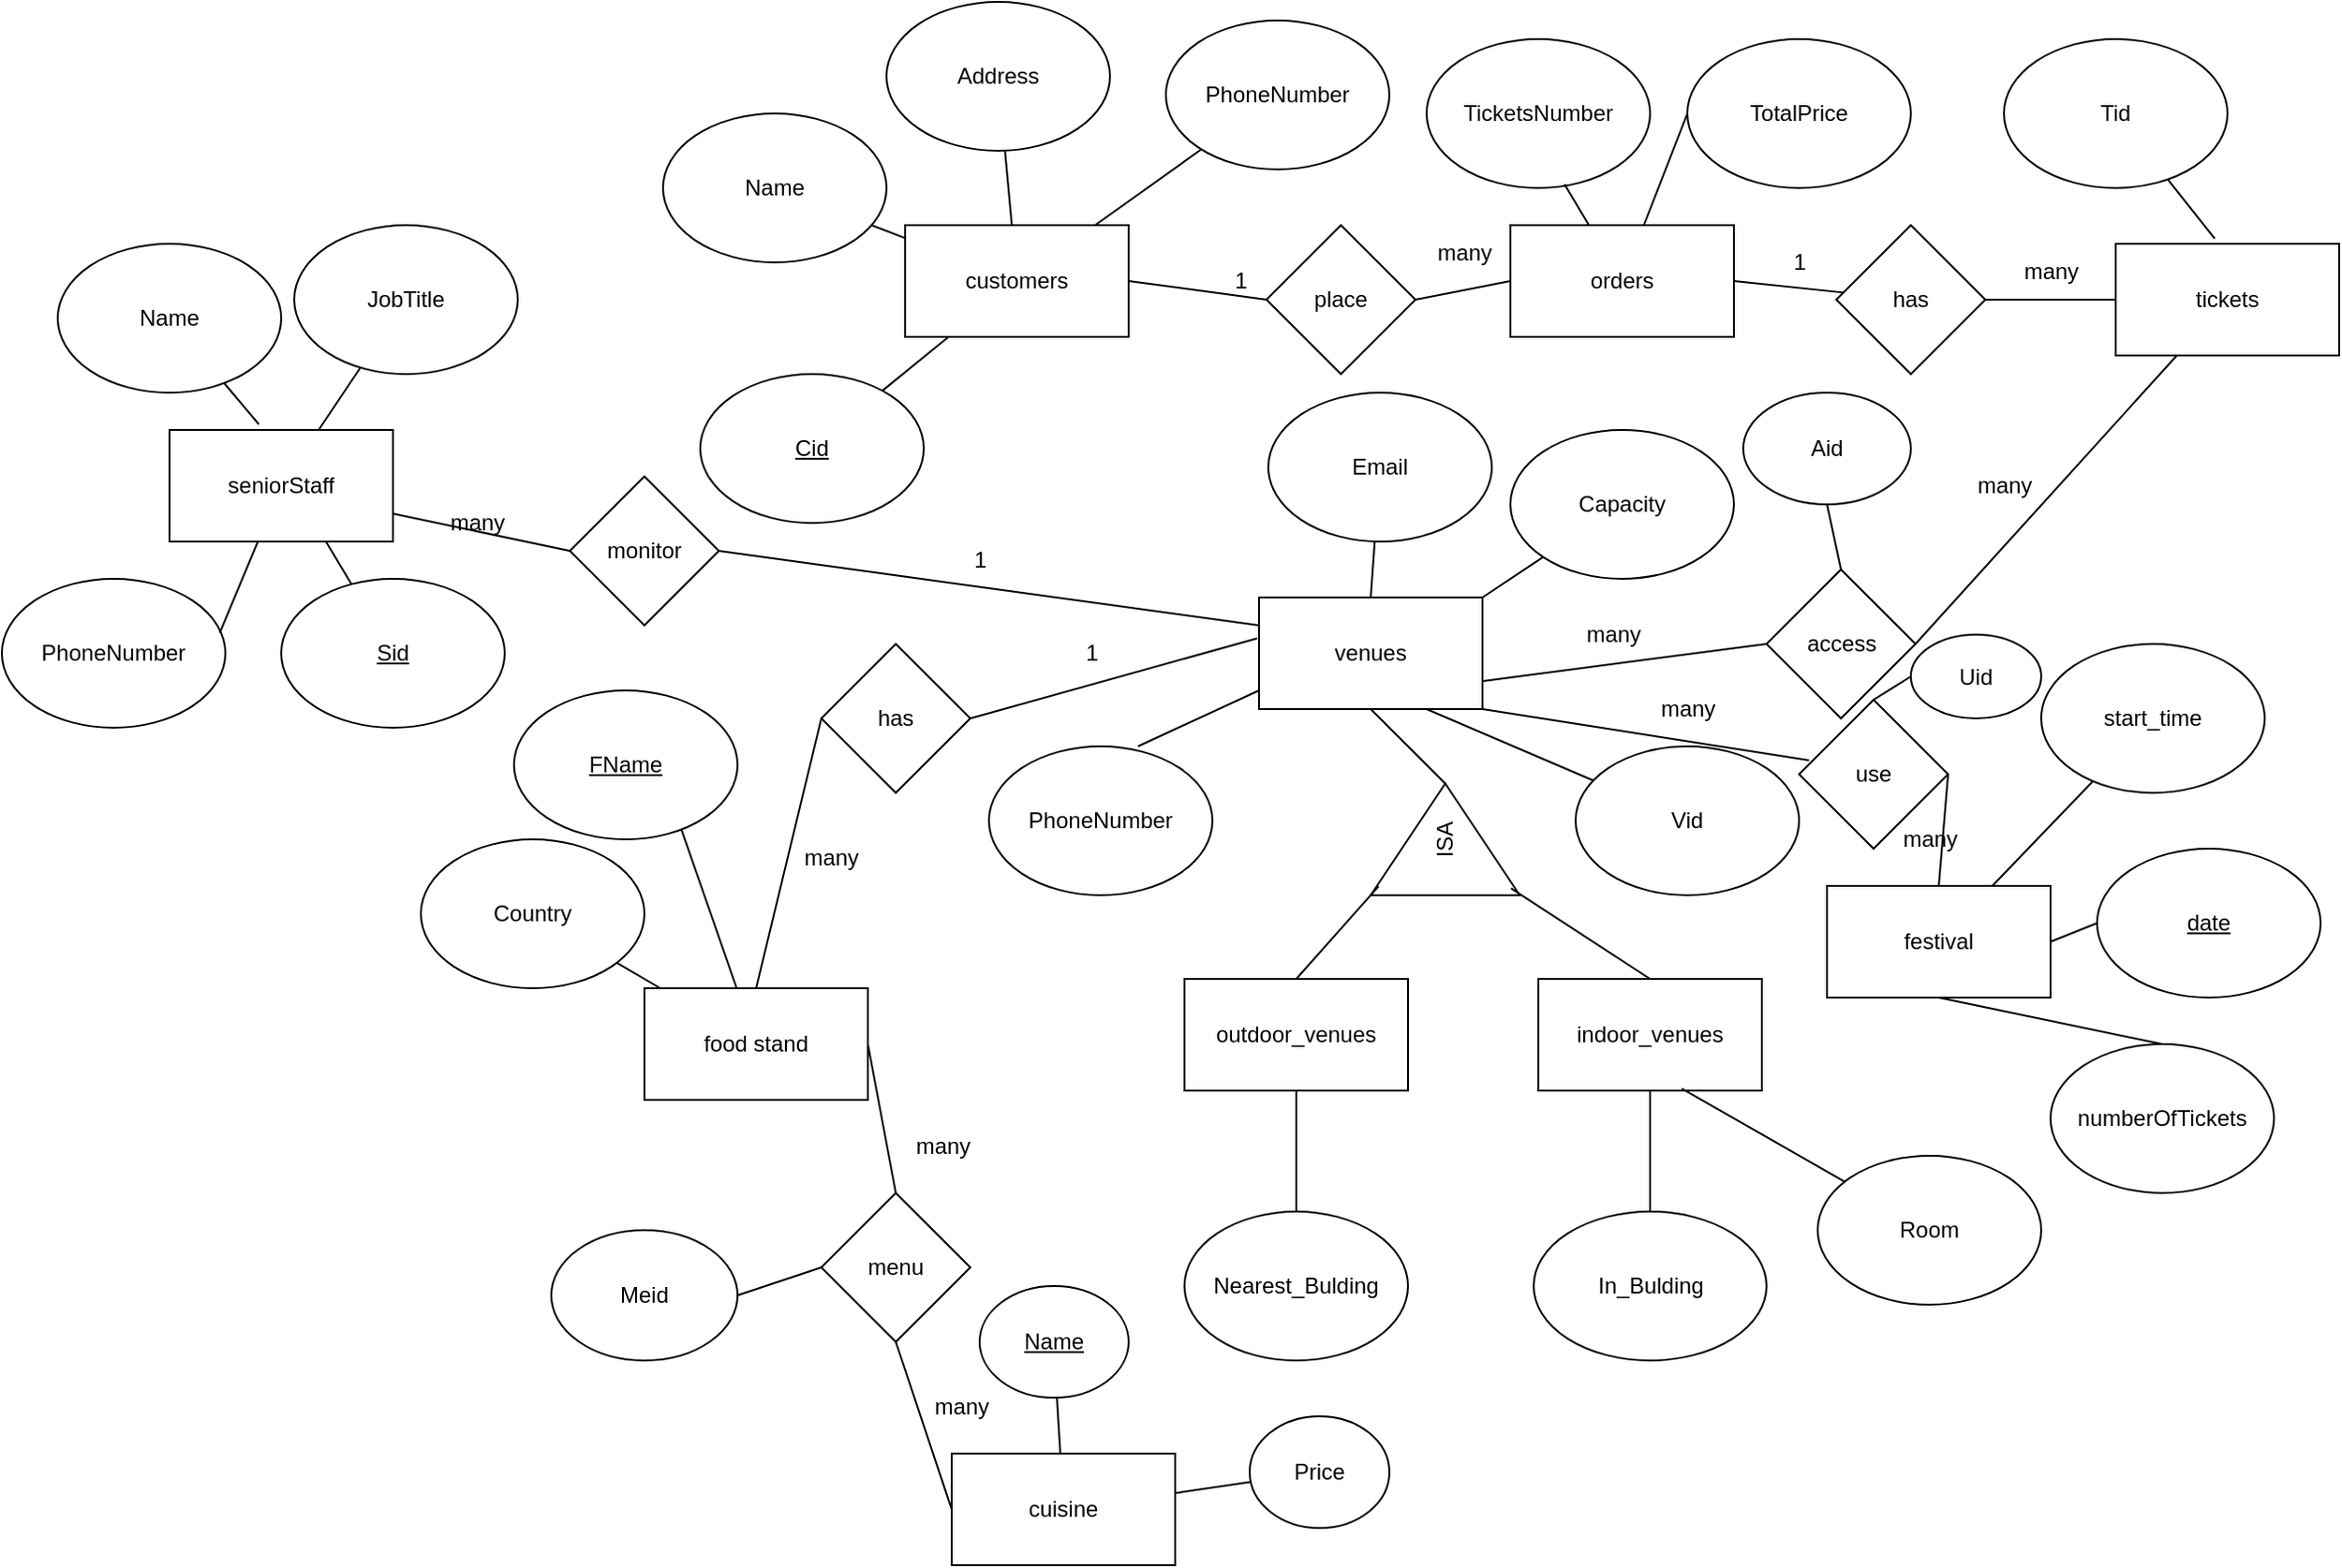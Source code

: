 <mxfile version="20.3.7" type="github">
  <diagram id="It3pFSVzpkFwf03Y-XyK" name="第 1 页">
    <mxGraphModel dx="1878" dy="717" grid="1" gridSize="10" guides="1" tooltips="1" connect="1" arrows="1" fold="1" page="1" pageScale="1" pageWidth="827" pageHeight="1169" math="0" shadow="0">
      <root>
        <mxCell id="0" />
        <mxCell id="1" parent="0" />
        <mxCell id="ZQI_CC8MGJomAyqvhzs2-1" value="customers" style="rounded=0;whiteSpace=wrap;html=1;" parent="1" vertex="1">
          <mxGeometry x="140" y="180" width="120" height="60" as="geometry" />
        </mxCell>
        <mxCell id="ZQI_CC8MGJomAyqvhzs2-2" value="orders" style="rounded=0;whiteSpace=wrap;html=1;" parent="1" vertex="1">
          <mxGeometry x="465" y="180" width="120" height="60" as="geometry" />
        </mxCell>
        <mxCell id="ZQI_CC8MGJomAyqvhzs2-3" value="food stand" style="rounded=0;whiteSpace=wrap;html=1;" parent="1" vertex="1">
          <mxGeometry y="590" width="120" height="60" as="geometry" />
        </mxCell>
        <mxCell id="ZQI_CC8MGJomAyqvhzs2-4" value="venues" style="rounded=0;whiteSpace=wrap;html=1;" parent="1" vertex="1">
          <mxGeometry x="330" y="380" width="120" height="60" as="geometry" />
        </mxCell>
        <mxCell id="ZQI_CC8MGJomAyqvhzs2-5" value="Name" style="ellipse;whiteSpace=wrap;html=1;" parent="1" vertex="1">
          <mxGeometry x="10" y="120" width="120" height="80" as="geometry" />
        </mxCell>
        <mxCell id="ZQI_CC8MGJomAyqvhzs2-7" value="Address" style="ellipse;whiteSpace=wrap;html=1;" parent="1" vertex="1">
          <mxGeometry x="130" y="60" width="120" height="80" as="geometry" />
        </mxCell>
        <mxCell id="ZQI_CC8MGJomAyqvhzs2-9" value="PhoneNumber" style="ellipse;whiteSpace=wrap;html=1;" parent="1" vertex="1">
          <mxGeometry x="280" y="70" width="120" height="80" as="geometry" />
        </mxCell>
        <mxCell id="ZQI_CC8MGJomAyqvhzs2-11" value="cuisine" style="rounded=0;whiteSpace=wrap;html=1;" parent="1" vertex="1">
          <mxGeometry x="165" y="840" width="120" height="60" as="geometry" />
        </mxCell>
        <mxCell id="ZQI_CC8MGJomAyqvhzs2-16" value="Price" style="ellipse;whiteSpace=wrap;html=1;" parent="1" vertex="1">
          <mxGeometry x="325" y="820" width="75" height="60" as="geometry" />
        </mxCell>
        <mxCell id="ZQI_CC8MGJomAyqvhzs2-19" value="&lt;u&gt;Cid&lt;/u&gt;" style="ellipse;whiteSpace=wrap;html=1;" parent="1" vertex="1">
          <mxGeometry x="30" y="260" width="120" height="80" as="geometry" />
        </mxCell>
        <mxCell id="tFtppjlgr-XyN6fy7QQ8-3" value="TicketsNumber" style="ellipse;whiteSpace=wrap;html=1;" parent="1" vertex="1">
          <mxGeometry x="420" y="80" width="120" height="80" as="geometry" />
        </mxCell>
        <mxCell id="tFtppjlgr-XyN6fy7QQ8-6" value="" style="endArrow=none;html=1;rounded=0;entryX=0.617;entryY=0.975;entryDx=0;entryDy=0;entryPerimeter=0;" parent="1" source="ZQI_CC8MGJomAyqvhzs2-2" target="tFtppjlgr-XyN6fy7QQ8-3" edge="1">
          <mxGeometry width="50" height="50" relative="1" as="geometry">
            <mxPoint x="550" y="200" as="sourcePoint" />
            <mxPoint x="600" y="150" as="targetPoint" />
          </mxGeometry>
        </mxCell>
        <mxCell id="tFtppjlgr-XyN6fy7QQ8-7" value="" style="endArrow=none;html=1;rounded=0;" parent="1" source="ZQI_CC8MGJomAyqvhzs2-1" target="ZQI_CC8MGJomAyqvhzs2-7" edge="1">
          <mxGeometry width="50" height="50" relative="1" as="geometry">
            <mxPoint x="170" y="180" as="sourcePoint" />
            <mxPoint x="220" y="130" as="targetPoint" />
          </mxGeometry>
        </mxCell>
        <mxCell id="tFtppjlgr-XyN6fy7QQ8-8" value="" style="endArrow=none;html=1;rounded=0;" parent="1" source="ZQI_CC8MGJomAyqvhzs2-1" target="ZQI_CC8MGJomAyqvhzs2-5" edge="1">
          <mxGeometry width="50" height="50" relative="1" as="geometry">
            <mxPoint x="60" y="190" as="sourcePoint" />
            <mxPoint x="110" y="140" as="targetPoint" />
          </mxGeometry>
        </mxCell>
        <mxCell id="tFtppjlgr-XyN6fy7QQ8-9" value="" style="endArrow=none;html=1;rounded=0;" parent="1" source="ZQI_CC8MGJomAyqvhzs2-1" target="ZQI_CC8MGJomAyqvhzs2-9" edge="1">
          <mxGeometry width="50" height="50" relative="1" as="geometry">
            <mxPoint x="300" y="220" as="sourcePoint" />
            <mxPoint x="350" y="170" as="targetPoint" />
          </mxGeometry>
        </mxCell>
        <mxCell id="tFtppjlgr-XyN6fy7QQ8-10" value="" style="endArrow=none;html=1;rounded=0;" parent="1" source="ZQI_CC8MGJomAyqvhzs2-19" target="ZQI_CC8MGJomAyqvhzs2-1" edge="1">
          <mxGeometry width="50" height="50" relative="1" as="geometry">
            <mxPoint x="180" y="310" as="sourcePoint" />
            <mxPoint x="230" y="260" as="targetPoint" />
          </mxGeometry>
        </mxCell>
        <mxCell id="tFtppjlgr-XyN6fy7QQ8-12" value="" style="endArrow=none;html=1;rounded=0;" parent="1" source="ZQI_CC8MGJomAyqvhzs2-16" target="ZQI_CC8MGJomAyqvhzs2-11" edge="1">
          <mxGeometry width="50" height="50" relative="1" as="geometry">
            <mxPoint x="550" y="600" as="sourcePoint" />
            <mxPoint x="600" y="550" as="targetPoint" />
          </mxGeometry>
        </mxCell>
        <mxCell id="tFtppjlgr-XyN6fy7QQ8-13" value="place" style="rhombus;whiteSpace=wrap;html=1;" parent="1" vertex="1">
          <mxGeometry x="334" y="180" width="80" height="80" as="geometry" />
        </mxCell>
        <mxCell id="tFtppjlgr-XyN6fy7QQ8-14" value="" style="endArrow=none;html=1;rounded=0;entryX=0;entryY=0.5;entryDx=0;entryDy=0;exitX=1;exitY=0.5;exitDx=0;exitDy=0;" parent="1" source="ZQI_CC8MGJomAyqvhzs2-1" target="tFtppjlgr-XyN6fy7QQ8-13" edge="1">
          <mxGeometry width="50" height="50" relative="1" as="geometry">
            <mxPoint x="290" y="250" as="sourcePoint" />
            <mxPoint x="340" y="200" as="targetPoint" />
          </mxGeometry>
        </mxCell>
        <mxCell id="tFtppjlgr-XyN6fy7QQ8-15" value="" style="endArrow=none;html=1;rounded=0;entryX=0;entryY=0.5;entryDx=0;entryDy=0;exitX=1;exitY=0.5;exitDx=0;exitDy=0;" parent="1" source="tFtppjlgr-XyN6fy7QQ8-13" target="ZQI_CC8MGJomAyqvhzs2-2" edge="1">
          <mxGeometry width="50" height="50" relative="1" as="geometry">
            <mxPoint x="500" y="270" as="sourcePoint" />
            <mxPoint x="550" y="220" as="targetPoint" />
          </mxGeometry>
        </mxCell>
        <mxCell id="tFtppjlgr-XyN6fy7QQ8-16" value="1" style="text;html=1;align=center;verticalAlign=middle;resizable=0;points=[];autosize=1;strokeColor=none;fillColor=none;" parent="1" vertex="1">
          <mxGeometry x="305" y="195" width="30" height="30" as="geometry" />
        </mxCell>
        <mxCell id="tFtppjlgr-XyN6fy7QQ8-17" value="many" style="text;html=1;align=center;verticalAlign=middle;resizable=0;points=[];autosize=1;strokeColor=none;fillColor=none;" parent="1" vertex="1">
          <mxGeometry x="415" y="180" width="50" height="30" as="geometry" />
        </mxCell>
        <mxCell id="tFtppjlgr-XyN6fy7QQ8-18" value="&lt;u&gt;FName&lt;/u&gt;" style="ellipse;whiteSpace=wrap;html=1;" parent="1" vertex="1">
          <mxGeometry x="-70" y="430" width="120" height="80" as="geometry" />
        </mxCell>
        <mxCell id="tFtppjlgr-XyN6fy7QQ8-19" value="" style="endArrow=none;html=1;rounded=0;exitX=0.75;exitY=0.938;exitDx=0;exitDy=0;exitPerimeter=0;" parent="1" source="tFtppjlgr-XyN6fy7QQ8-18" target="ZQI_CC8MGJomAyqvhzs2-3" edge="1">
          <mxGeometry width="50" height="50" relative="1" as="geometry">
            <mxPoint x="90" y="640" as="sourcePoint" />
            <mxPoint x="140" y="590" as="targetPoint" />
          </mxGeometry>
        </mxCell>
        <mxCell id="tFtppjlgr-XyN6fy7QQ8-20" value="Country" style="ellipse;whiteSpace=wrap;html=1;" parent="1" vertex="1">
          <mxGeometry x="-120" y="510" width="120" height="80" as="geometry" />
        </mxCell>
        <mxCell id="tFtppjlgr-XyN6fy7QQ8-21" value="" style="endArrow=none;html=1;rounded=0;" parent="1" source="tFtppjlgr-XyN6fy7QQ8-20" target="ZQI_CC8MGJomAyqvhzs2-3" edge="1">
          <mxGeometry width="50" height="50" relative="1" as="geometry">
            <mxPoint x="210" y="620" as="sourcePoint" />
            <mxPoint x="260" y="570" as="targetPoint" />
          </mxGeometry>
        </mxCell>
        <mxCell id="tFtppjlgr-XyN6fy7QQ8-22" value="menu" style="rhombus;whiteSpace=wrap;html=1;" parent="1" vertex="1">
          <mxGeometry x="95" y="700" width="80" height="80" as="geometry" />
        </mxCell>
        <mxCell id="tFtppjlgr-XyN6fy7QQ8-23" value="" style="endArrow=none;html=1;rounded=0;exitX=1;exitY=0.5;exitDx=0;exitDy=0;entryX=0.5;entryY=0;entryDx=0;entryDy=0;" parent="1" source="ZQI_CC8MGJomAyqvhzs2-3" target="tFtppjlgr-XyN6fy7QQ8-22" edge="1">
          <mxGeometry width="50" height="50" relative="1" as="geometry">
            <mxPoint x="290" y="580" as="sourcePoint" />
            <mxPoint x="340" y="530" as="targetPoint" />
          </mxGeometry>
        </mxCell>
        <mxCell id="tFtppjlgr-XyN6fy7QQ8-24" value="" style="endArrow=none;html=1;rounded=0;entryX=0;entryY=0.5;entryDx=0;entryDy=0;exitX=0.5;exitY=1;exitDx=0;exitDy=0;" parent="1" source="tFtppjlgr-XyN6fy7QQ8-22" target="ZQI_CC8MGJomAyqvhzs2-11" edge="1">
          <mxGeometry width="50" height="50" relative="1" as="geometry">
            <mxPoint x="490" y="590" as="sourcePoint" />
            <mxPoint x="540" y="540" as="targetPoint" />
          </mxGeometry>
        </mxCell>
        <mxCell id="tFtppjlgr-XyN6fy7QQ8-30" value="has" style="rhombus;whiteSpace=wrap;html=1;" parent="1" vertex="1">
          <mxGeometry x="95" y="405" width="80" height="80" as="geometry" />
        </mxCell>
        <mxCell id="tFtppjlgr-XyN6fy7QQ8-31" value="" style="endArrow=none;html=1;rounded=0;entryX=-0.008;entryY=0.367;entryDx=0;entryDy=0;entryPerimeter=0;exitX=1;exitY=0.5;exitDx=0;exitDy=0;" parent="1" source="tFtppjlgr-XyN6fy7QQ8-30" target="ZQI_CC8MGJomAyqvhzs2-4" edge="1">
          <mxGeometry width="50" height="50" relative="1" as="geometry">
            <mxPoint x="260" y="410" as="sourcePoint" />
            <mxPoint x="310" y="360" as="targetPoint" />
          </mxGeometry>
        </mxCell>
        <mxCell id="tFtppjlgr-XyN6fy7QQ8-32" value="" style="endArrow=none;html=1;rounded=0;entryX=0;entryY=0.5;entryDx=0;entryDy=0;exitX=0.5;exitY=0;exitDx=0;exitDy=0;" parent="1" source="ZQI_CC8MGJomAyqvhzs2-3" target="tFtppjlgr-XyN6fy7QQ8-30" edge="1">
          <mxGeometry width="50" height="50" relative="1" as="geometry">
            <mxPoint x="110" y="490" as="sourcePoint" />
            <mxPoint x="160" y="440" as="targetPoint" />
          </mxGeometry>
        </mxCell>
        <mxCell id="tFtppjlgr-XyN6fy7QQ8-33" value="many" style="text;html=1;align=center;verticalAlign=middle;resizable=0;points=[];autosize=1;strokeColor=none;fillColor=none;" parent="1" vertex="1">
          <mxGeometry x="135" y="660" width="50" height="30" as="geometry" />
        </mxCell>
        <mxCell id="tFtppjlgr-XyN6fy7QQ8-34" value="many" style="text;html=1;align=center;verticalAlign=middle;resizable=0;points=[];autosize=1;strokeColor=none;fillColor=none;" parent="1" vertex="1">
          <mxGeometry x="145" y="800" width="50" height="30" as="geometry" />
        </mxCell>
        <mxCell id="tFtppjlgr-XyN6fy7QQ8-35" value="Capacity" style="ellipse;whiteSpace=wrap;html=1;" parent="1" vertex="1">
          <mxGeometry x="465" y="290" width="120" height="80" as="geometry" />
        </mxCell>
        <mxCell id="tFtppjlgr-XyN6fy7QQ8-36" value="" style="endArrow=none;html=1;rounded=0;entryX=1;entryY=0;entryDx=0;entryDy=0;" parent="1" source="tFtppjlgr-XyN6fy7QQ8-35" target="ZQI_CC8MGJomAyqvhzs2-4" edge="1">
          <mxGeometry width="50" height="50" relative="1" as="geometry">
            <mxPoint x="360" y="490" as="sourcePoint" />
            <mxPoint x="410" y="430" as="targetPoint" />
          </mxGeometry>
        </mxCell>
        <mxCell id="tFtppjlgr-XyN6fy7QQ8-37" value="PhoneNumber" style="ellipse;whiteSpace=wrap;html=1;" parent="1" vertex="1">
          <mxGeometry x="185" y="460" width="120" height="80" as="geometry" />
        </mxCell>
        <mxCell id="tFtppjlgr-XyN6fy7QQ8-38" value="" style="endArrow=none;html=1;rounded=0;exitX=0.667;exitY=0;exitDx=0;exitDy=0;exitPerimeter=0;" parent="1" source="tFtppjlgr-XyN6fy7QQ8-37" edge="1">
          <mxGeometry width="50" height="50" relative="1" as="geometry">
            <mxPoint x="280" y="470" as="sourcePoint" />
            <mxPoint x="330" y="430" as="targetPoint" />
          </mxGeometry>
        </mxCell>
        <mxCell id="tFtppjlgr-XyN6fy7QQ8-39" value="Email" style="ellipse;whiteSpace=wrap;html=1;" parent="1" vertex="1">
          <mxGeometry x="335" y="270" width="120" height="80" as="geometry" />
        </mxCell>
        <mxCell id="tFtppjlgr-XyN6fy7QQ8-40" value="" style="endArrow=none;html=1;rounded=0;exitX=0.5;exitY=0;exitDx=0;exitDy=0;" parent="1" source="ZQI_CC8MGJomAyqvhzs2-4" target="tFtppjlgr-XyN6fy7QQ8-39" edge="1">
          <mxGeometry width="50" height="50" relative="1" as="geometry">
            <mxPoint x="370" y="430" as="sourcePoint" />
            <mxPoint x="420" y="380" as="targetPoint" />
          </mxGeometry>
        </mxCell>
        <mxCell id="tFtppjlgr-XyN6fy7QQ8-43" value="ISA" style="triangle;whiteSpace=wrap;html=1;rotation=-90;" parent="1" vertex="1">
          <mxGeometry x="400" y="470" width="60" height="80" as="geometry" />
        </mxCell>
        <mxCell id="tFtppjlgr-XyN6fy7QQ8-44" value="" style="endArrow=none;html=1;rounded=0;exitX=0.5;exitY=1;exitDx=0;exitDy=0;entryX=1;entryY=0.5;entryDx=0;entryDy=0;" parent="1" source="ZQI_CC8MGJomAyqvhzs2-4" target="tFtppjlgr-XyN6fy7QQ8-43" edge="1">
          <mxGeometry width="50" height="50" relative="1" as="geometry">
            <mxPoint x="390" y="440" as="sourcePoint" />
            <mxPoint x="390" y="490" as="targetPoint" />
          </mxGeometry>
        </mxCell>
        <mxCell id="tFtppjlgr-XyN6fy7QQ8-45" value="outdoor_venues" style="rounded=0;whiteSpace=wrap;html=1;" parent="1" vertex="1">
          <mxGeometry x="290" y="585" width="120" height="60" as="geometry" />
        </mxCell>
        <mxCell id="tFtppjlgr-XyN6fy7QQ8-46" value="indoor_venues" style="rounded=0;whiteSpace=wrap;html=1;" parent="1" vertex="1">
          <mxGeometry x="480" y="585" width="120" height="60" as="geometry" />
        </mxCell>
        <mxCell id="tFtppjlgr-XyN6fy7QQ8-47" value="" style="endArrow=none;html=1;rounded=0;entryX=0.08;entryY=0.053;entryDx=0;entryDy=0;entryPerimeter=0;exitX=0.5;exitY=0;exitDx=0;exitDy=0;" parent="1" source="tFtppjlgr-XyN6fy7QQ8-45" target="tFtppjlgr-XyN6fy7QQ8-43" edge="1">
          <mxGeometry width="50" height="50" relative="1" as="geometry">
            <mxPoint x="310" y="600" as="sourcePoint" />
            <mxPoint x="360" y="550" as="targetPoint" />
          </mxGeometry>
        </mxCell>
        <mxCell id="tFtppjlgr-XyN6fy7QQ8-48" value="" style="endArrow=none;html=1;rounded=0;exitX=0.5;exitY=0;exitDx=0;exitDy=0;entryX=0.061;entryY=0.942;entryDx=0;entryDy=0;entryPerimeter=0;" parent="1" source="tFtppjlgr-XyN6fy7QQ8-46" target="tFtppjlgr-XyN6fy7QQ8-43" edge="1">
          <mxGeometry width="50" height="50" relative="1" as="geometry">
            <mxPoint x="520" y="600" as="sourcePoint" />
            <mxPoint x="570" y="550" as="targetPoint" />
          </mxGeometry>
        </mxCell>
        <mxCell id="tFtppjlgr-XyN6fy7QQ8-49" value="In_Bulding" style="ellipse;whiteSpace=wrap;html=1;rounded=0;" parent="1" vertex="1">
          <mxGeometry x="477.5" y="710" width="125" height="80" as="geometry" />
        </mxCell>
        <mxCell id="tFtppjlgr-XyN6fy7QQ8-52" value="Room" style="ellipse;whiteSpace=wrap;html=1;" parent="1" vertex="1">
          <mxGeometry x="630" y="680" width="120" height="80" as="geometry" />
        </mxCell>
        <mxCell id="tFtppjlgr-XyN6fy7QQ8-53" value="" style="endArrow=none;html=1;rounded=0;entryX=0.642;entryY=0.983;entryDx=0;entryDy=0;entryPerimeter=0;" parent="1" source="tFtppjlgr-XyN6fy7QQ8-52" target="tFtppjlgr-XyN6fy7QQ8-46" edge="1">
          <mxGeometry width="50" height="50" relative="1" as="geometry">
            <mxPoint x="560" y="700" as="sourcePoint" />
            <mxPoint x="610" y="650" as="targetPoint" />
          </mxGeometry>
        </mxCell>
        <mxCell id="tFtppjlgr-XyN6fy7QQ8-54" value="" style="endArrow=none;html=1;rounded=0;exitX=0.5;exitY=0;exitDx=0;exitDy=0;" parent="1" source="tFtppjlgr-XyN6fy7QQ8-49" target="tFtppjlgr-XyN6fy7QQ8-46" edge="1">
          <mxGeometry width="50" height="50" relative="1" as="geometry">
            <mxPoint x="470" y="710" as="sourcePoint" />
            <mxPoint x="520" y="660" as="targetPoint" />
          </mxGeometry>
        </mxCell>
        <mxCell id="tFtppjlgr-XyN6fy7QQ8-55" value="Nearest_Bulding" style="ellipse;whiteSpace=wrap;html=1;" parent="1" vertex="1">
          <mxGeometry x="290" y="710" width="120" height="80" as="geometry" />
        </mxCell>
        <mxCell id="tFtppjlgr-XyN6fy7QQ8-56" value="" style="endArrow=none;html=1;rounded=0;entryX=0.5;entryY=1;entryDx=0;entryDy=0;exitX=0.5;exitY=0;exitDx=0;exitDy=0;" parent="1" source="tFtppjlgr-XyN6fy7QQ8-55" target="tFtppjlgr-XyN6fy7QQ8-45" edge="1">
          <mxGeometry width="50" height="50" relative="1" as="geometry">
            <mxPoint x="330" y="700" as="sourcePoint" />
            <mxPoint x="380" y="650" as="targetPoint" />
          </mxGeometry>
        </mxCell>
        <mxCell id="tFtppjlgr-XyN6fy7QQ8-58" value="seniorStaff" style="rounded=0;whiteSpace=wrap;html=1;" parent="1" vertex="1">
          <mxGeometry x="-255" y="290" width="120" height="60" as="geometry" />
        </mxCell>
        <mxCell id="tFtppjlgr-XyN6fy7QQ8-59" value="PhoneNumber" style="ellipse;whiteSpace=wrap;html=1;" parent="1" vertex="1">
          <mxGeometry x="-345" y="370" width="120" height="80" as="geometry" />
        </mxCell>
        <mxCell id="tFtppjlgr-XyN6fy7QQ8-60" value="&lt;u&gt;Sid&lt;/u&gt;" style="ellipse;whiteSpace=wrap;html=1;" parent="1" vertex="1">
          <mxGeometry x="-195" y="370" width="120" height="80" as="geometry" />
        </mxCell>
        <mxCell id="tFtppjlgr-XyN6fy7QQ8-61" value="Name" style="ellipse;whiteSpace=wrap;html=1;" parent="1" vertex="1">
          <mxGeometry x="-315" y="190" width="120" height="80" as="geometry" />
        </mxCell>
        <mxCell id="tFtppjlgr-XyN6fy7QQ8-62" value="monitor" style="rhombus;whiteSpace=wrap;html=1;" parent="1" vertex="1">
          <mxGeometry x="-40" y="315" width="80" height="80" as="geometry" />
        </mxCell>
        <mxCell id="tFtppjlgr-XyN6fy7QQ8-68" value="" style="endArrow=none;html=1;rounded=0;entryX=0.7;entryY=1;entryDx=0;entryDy=0;entryPerimeter=0;" parent="1" source="tFtppjlgr-XyN6fy7QQ8-60" target="tFtppjlgr-XyN6fy7QQ8-58" edge="1">
          <mxGeometry width="50" height="50" relative="1" as="geometry">
            <mxPoint x="-205" y="400" as="sourcePoint" />
            <mxPoint x="-155" y="350" as="targetPoint" />
          </mxGeometry>
        </mxCell>
        <mxCell id="tFtppjlgr-XyN6fy7QQ8-69" value="" style="endArrow=none;html=1;rounded=0;exitX=0.975;exitY=0.363;exitDx=0;exitDy=0;exitPerimeter=0;" parent="1" source="tFtppjlgr-XyN6fy7QQ8-59" target="tFtppjlgr-XyN6fy7QQ8-58" edge="1">
          <mxGeometry width="50" height="50" relative="1" as="geometry">
            <mxPoint x="-245" y="410" as="sourcePoint" />
            <mxPoint x="-195" y="360" as="targetPoint" />
          </mxGeometry>
        </mxCell>
        <mxCell id="tFtppjlgr-XyN6fy7QQ8-70" value="" style="endArrow=none;html=1;rounded=0;exitX=0.4;exitY=-0.05;exitDx=0;exitDy=0;exitPerimeter=0;" parent="1" source="tFtppjlgr-XyN6fy7QQ8-58" target="tFtppjlgr-XyN6fy7QQ8-61" edge="1">
          <mxGeometry width="50" height="50" relative="1" as="geometry">
            <mxPoint x="-215" y="300" as="sourcePoint" />
            <mxPoint x="-165" y="250" as="targetPoint" />
          </mxGeometry>
        </mxCell>
        <mxCell id="tFtppjlgr-XyN6fy7QQ8-71" value="JobTitle" style="ellipse;whiteSpace=wrap;html=1;" parent="1" vertex="1">
          <mxGeometry x="-188" y="180" width="120" height="80" as="geometry" />
        </mxCell>
        <mxCell id="tFtppjlgr-XyN6fy7QQ8-72" value="" style="endArrow=none;html=1;rounded=0;" parent="1" source="tFtppjlgr-XyN6fy7QQ8-58" target="tFtppjlgr-XyN6fy7QQ8-71" edge="1">
          <mxGeometry width="50" height="50" relative="1" as="geometry">
            <mxPoint x="-115" y="340" as="sourcePoint" />
            <mxPoint x="-65" y="290" as="targetPoint" />
          </mxGeometry>
        </mxCell>
        <mxCell id="tFtppjlgr-XyN6fy7QQ8-73" value="&lt;u&gt;Name&lt;/u&gt;" style="ellipse;whiteSpace=wrap;html=1;" parent="1" vertex="1">
          <mxGeometry x="180" y="750" width="80" height="60" as="geometry" />
        </mxCell>
        <mxCell id="tFtppjlgr-XyN6fy7QQ8-74" value="" style="endArrow=none;html=1;rounded=0;" parent="1" source="tFtppjlgr-XyN6fy7QQ8-73" target="ZQI_CC8MGJomAyqvhzs2-11" edge="1">
          <mxGeometry width="50" height="50" relative="1" as="geometry">
            <mxPoint x="160" y="980" as="sourcePoint" />
            <mxPoint x="210" y="930" as="targetPoint" />
          </mxGeometry>
        </mxCell>
        <mxCell id="tFtppjlgr-XyN6fy7QQ8-75" value="festival" style="rounded=0;whiteSpace=wrap;html=1;" parent="1" vertex="1">
          <mxGeometry x="635" y="535" width="120" height="60" as="geometry" />
        </mxCell>
        <mxCell id="tFtppjlgr-XyN6fy7QQ8-76" value="&lt;u&gt;date&lt;/u&gt;" style="ellipse;whiteSpace=wrap;html=1;" parent="1" vertex="1">
          <mxGeometry x="780" y="515" width="120" height="80" as="geometry" />
        </mxCell>
        <mxCell id="tFtppjlgr-XyN6fy7QQ8-77" value="start_time" style="ellipse;whiteSpace=wrap;html=1;" parent="1" vertex="1">
          <mxGeometry x="750" y="405" width="120" height="80" as="geometry" />
        </mxCell>
        <mxCell id="tFtppjlgr-XyN6fy7QQ8-78" value="" style="endArrow=none;html=1;rounded=0;entryX=0;entryY=0.5;entryDx=0;entryDy=0;exitX=1;exitY=0.5;exitDx=0;exitDy=0;" parent="1" source="tFtppjlgr-XyN6fy7QQ8-75" target="tFtppjlgr-XyN6fy7QQ8-76" edge="1">
          <mxGeometry width="50" height="50" relative="1" as="geometry">
            <mxPoint x="590" y="80" as="sourcePoint" />
            <mxPoint x="640" y="30" as="targetPoint" />
          </mxGeometry>
        </mxCell>
        <mxCell id="tFtppjlgr-XyN6fy7QQ8-79" value="" style="endArrow=none;html=1;rounded=0;" parent="1" source="tFtppjlgr-XyN6fy7QQ8-77" target="tFtppjlgr-XyN6fy7QQ8-75" edge="1">
          <mxGeometry width="50" height="50" relative="1" as="geometry">
            <mxPoint x="470" y="150" as="sourcePoint" />
            <mxPoint x="520" y="100" as="targetPoint" />
          </mxGeometry>
        </mxCell>
        <mxCell id="8h_6WQU0Ittt2dsqeyI5-1" value="1" style="text;html=1;align=center;verticalAlign=middle;resizable=0;points=[];autosize=1;strokeColor=none;fillColor=none;" parent="1" vertex="1">
          <mxGeometry x="225" y="395" width="30" height="30" as="geometry" />
        </mxCell>
        <mxCell id="8h_6WQU0Ittt2dsqeyI5-2" value="many" style="text;html=1;align=center;verticalAlign=middle;resizable=0;points=[];autosize=1;strokeColor=none;fillColor=none;" parent="1" vertex="1">
          <mxGeometry x="75" y="505" width="50" height="30" as="geometry" />
        </mxCell>
        <mxCell id="8h_6WQU0Ittt2dsqeyI5-3" value="TotalPrice" style="ellipse;whiteSpace=wrap;html=1;" parent="1" vertex="1">
          <mxGeometry x="560" y="80" width="120" height="80" as="geometry" />
        </mxCell>
        <mxCell id="8h_6WQU0Ittt2dsqeyI5-4" value="" style="endArrow=none;html=1;rounded=0;entryX=0;entryY=0.5;entryDx=0;entryDy=0;" parent="1" source="ZQI_CC8MGJomAyqvhzs2-2" target="8h_6WQU0Ittt2dsqeyI5-3" edge="1">
          <mxGeometry width="50" height="50" relative="1" as="geometry">
            <mxPoint x="570" y="230" as="sourcePoint" />
            <mxPoint x="620" y="180" as="targetPoint" />
          </mxGeometry>
        </mxCell>
        <mxCell id="8h_6WQU0Ittt2dsqeyI5-5" value="tickets" style="rounded=0;whiteSpace=wrap;html=1;" parent="1" vertex="1">
          <mxGeometry x="790" y="190" width="120" height="60" as="geometry" />
        </mxCell>
        <mxCell id="8h_6WQU0Ittt2dsqeyI5-6" value="has" style="rhombus;whiteSpace=wrap;html=1;" parent="1" vertex="1">
          <mxGeometry x="640" y="180" width="80" height="80" as="geometry" />
        </mxCell>
        <mxCell id="8h_6WQU0Ittt2dsqeyI5-7" value="" style="endArrow=none;html=1;rounded=0;exitX=1;exitY=0.5;exitDx=0;exitDy=0;" parent="1" source="ZQI_CC8MGJomAyqvhzs2-2" target="8h_6WQU0Ittt2dsqeyI5-6" edge="1">
          <mxGeometry width="50" height="50" relative="1" as="geometry">
            <mxPoint x="590" y="240" as="sourcePoint" />
            <mxPoint x="650" y="220" as="targetPoint" />
          </mxGeometry>
        </mxCell>
        <mxCell id="8h_6WQU0Ittt2dsqeyI5-8" value="" style="endArrow=none;html=1;rounded=0;entryX=0;entryY=0.5;entryDx=0;entryDy=0;exitX=1;exitY=0.5;exitDx=0;exitDy=0;" parent="1" source="8h_6WQU0Ittt2dsqeyI5-6" target="8h_6WQU0Ittt2dsqeyI5-5" edge="1">
          <mxGeometry width="50" height="50" relative="1" as="geometry">
            <mxPoint x="720" y="230" as="sourcePoint" />
            <mxPoint x="770" y="180" as="targetPoint" />
          </mxGeometry>
        </mxCell>
        <mxCell id="8h_6WQU0Ittt2dsqeyI5-9" value="Tid" style="ellipse;whiteSpace=wrap;html=1;" parent="1" vertex="1">
          <mxGeometry x="730" y="80" width="120" height="80" as="geometry" />
        </mxCell>
        <mxCell id="8h_6WQU0Ittt2dsqeyI5-10" value="" style="endArrow=none;html=1;rounded=0;exitX=0.443;exitY=-0.046;exitDx=0;exitDy=0;exitPerimeter=0;" parent="1" source="8h_6WQU0Ittt2dsqeyI5-5" target="8h_6WQU0Ittt2dsqeyI5-9" edge="1">
          <mxGeometry width="50" height="50" relative="1" as="geometry">
            <mxPoint x="810" y="200" as="sourcePoint" />
            <mxPoint x="860" y="150" as="targetPoint" />
          </mxGeometry>
        </mxCell>
        <mxCell id="8h_6WQU0Ittt2dsqeyI5-11" value="access" style="rhombus;whiteSpace=wrap;html=1;" parent="1" vertex="1">
          <mxGeometry x="602.5" y="365" width="80" height="80" as="geometry" />
        </mxCell>
        <mxCell id="8h_6WQU0Ittt2dsqeyI5-12" value="" style="endArrow=none;html=1;rounded=0;entryX=1;entryY=0.5;entryDx=0;entryDy=0;exitX=0;exitY=0.25;exitDx=0;exitDy=0;" parent="1" source="ZQI_CC8MGJomAyqvhzs2-4" target="tFtppjlgr-XyN6fy7QQ8-62" edge="1">
          <mxGeometry width="50" height="50" relative="1" as="geometry">
            <mxPoint x="330" y="395" as="sourcePoint" />
            <mxPoint x="115" y="380" as="targetPoint" />
          </mxGeometry>
        </mxCell>
        <mxCell id="8h_6WQU0Ittt2dsqeyI5-13" value="" style="endArrow=none;html=1;rounded=0;entryX=1;entryY=0.75;entryDx=0;entryDy=0;exitX=0;exitY=0.5;exitDx=0;exitDy=0;" parent="1" source="tFtppjlgr-XyN6fy7QQ8-62" target="tFtppjlgr-XyN6fy7QQ8-58" edge="1">
          <mxGeometry width="50" height="50" relative="1" as="geometry">
            <mxPoint x="-40" y="355" as="sourcePoint" />
            <mxPoint x="-60" y="320" as="targetPoint" />
          </mxGeometry>
        </mxCell>
        <mxCell id="8h_6WQU0Ittt2dsqeyI5-14" value="" style="endArrow=none;html=1;rounded=0;exitX=1;exitY=0.75;exitDx=0;exitDy=0;entryX=0;entryY=0.5;entryDx=0;entryDy=0;" parent="1" source="ZQI_CC8MGJomAyqvhzs2-4" target="8h_6WQU0Ittt2dsqeyI5-11" edge="1">
          <mxGeometry width="50" height="50" relative="1" as="geometry">
            <mxPoint x="520" y="450" as="sourcePoint" />
            <mxPoint x="570" y="400" as="targetPoint" />
          </mxGeometry>
        </mxCell>
        <mxCell id="8h_6WQU0Ittt2dsqeyI5-15" value="" style="endArrow=none;html=1;rounded=0;exitX=1;exitY=0.5;exitDx=0;exitDy=0;" parent="1" source="8h_6WQU0Ittt2dsqeyI5-11" target="8h_6WQU0Ittt2dsqeyI5-5" edge="1">
          <mxGeometry width="50" height="50" relative="1" as="geometry">
            <mxPoint x="760" y="370" as="sourcePoint" />
            <mxPoint x="810" y="320" as="targetPoint" />
          </mxGeometry>
        </mxCell>
        <mxCell id="8h_6WQU0Ittt2dsqeyI5-16" value="Aid" style="ellipse;whiteSpace=wrap;html=1;" parent="1" vertex="1">
          <mxGeometry x="590" y="270" width="90" height="60" as="geometry" />
        </mxCell>
        <mxCell id="8h_6WQU0Ittt2dsqeyI5-17" value="1" style="text;html=1;align=center;verticalAlign=middle;resizable=0;points=[];autosize=1;strokeColor=none;fillColor=none;" parent="1" vertex="1">
          <mxGeometry x="605" y="185" width="30" height="30" as="geometry" />
        </mxCell>
        <mxCell id="8h_6WQU0Ittt2dsqeyI5-18" value="many" style="text;html=1;align=center;verticalAlign=middle;resizable=0;points=[];autosize=1;strokeColor=none;fillColor=none;" parent="1" vertex="1">
          <mxGeometry x="730" y="190" width="50" height="30" as="geometry" />
        </mxCell>
        <mxCell id="8h_6WQU0Ittt2dsqeyI5-19" value="" style="endArrow=none;html=1;rounded=0;exitX=0.5;exitY=0;exitDx=0;exitDy=0;entryX=0.5;entryY=1;entryDx=0;entryDy=0;" parent="1" source="8h_6WQU0Ittt2dsqeyI5-11" target="8h_6WQU0Ittt2dsqeyI5-16" edge="1">
          <mxGeometry width="50" height="50" relative="1" as="geometry">
            <mxPoint x="580" y="400" as="sourcePoint" />
            <mxPoint x="630" y="350" as="targetPoint" />
          </mxGeometry>
        </mxCell>
        <mxCell id="8h_6WQU0Ittt2dsqeyI5-20" value="many" style="text;html=1;align=center;verticalAlign=middle;resizable=0;points=[];autosize=1;strokeColor=none;fillColor=none;" parent="1" vertex="1">
          <mxGeometry x="705" y="305" width="50" height="30" as="geometry" />
        </mxCell>
        <mxCell id="8h_6WQU0Ittt2dsqeyI5-21" value="many" style="text;html=1;align=center;verticalAlign=middle;resizable=0;points=[];autosize=1;strokeColor=none;fillColor=none;" parent="1" vertex="1">
          <mxGeometry x="495" y="385" width="50" height="30" as="geometry" />
        </mxCell>
        <mxCell id="8h_6WQU0Ittt2dsqeyI5-22" value="1" style="text;html=1;align=center;verticalAlign=middle;resizable=0;points=[];autosize=1;strokeColor=none;fillColor=none;" parent="1" vertex="1">
          <mxGeometry x="165" y="345" width="30" height="30" as="geometry" />
        </mxCell>
        <mxCell id="8h_6WQU0Ittt2dsqeyI5-23" value="many" style="text;html=1;align=center;verticalAlign=middle;resizable=0;points=[];autosize=1;strokeColor=none;fillColor=none;" parent="1" vertex="1">
          <mxGeometry x="-115" y="325" width="50" height="30" as="geometry" />
        </mxCell>
        <mxCell id="8h_6WQU0Ittt2dsqeyI5-24" value="Vid" style="ellipse;whiteSpace=wrap;html=1;" parent="1" vertex="1">
          <mxGeometry x="500" y="460" width="120" height="80" as="geometry" />
        </mxCell>
        <mxCell id="8h_6WQU0Ittt2dsqeyI5-25" value="" style="endArrow=none;html=1;rounded=0;entryX=0.75;entryY=1;entryDx=0;entryDy=0;" parent="1" source="8h_6WQU0Ittt2dsqeyI5-24" target="ZQI_CC8MGJomAyqvhzs2-4" edge="1">
          <mxGeometry width="50" height="50" relative="1" as="geometry">
            <mxPoint x="440" y="500" as="sourcePoint" />
            <mxPoint x="490" y="450" as="targetPoint" />
          </mxGeometry>
        </mxCell>
        <mxCell id="Y4ZQ4bk7UmS6Iv6dvVYf-1" value="numberOfTickets" style="ellipse;whiteSpace=wrap;html=1;" vertex="1" parent="1">
          <mxGeometry x="755" y="620" width="120" height="80" as="geometry" />
        </mxCell>
        <mxCell id="Y4ZQ4bk7UmS6Iv6dvVYf-2" value="" style="endArrow=none;html=1;rounded=0;entryX=0.5;entryY=1;entryDx=0;entryDy=0;exitX=0.5;exitY=0;exitDx=0;exitDy=0;" edge="1" parent="1" source="Y4ZQ4bk7UmS6Iv6dvVYf-1" target="tFtppjlgr-XyN6fy7QQ8-75">
          <mxGeometry width="50" height="50" relative="1" as="geometry">
            <mxPoint x="730" y="600" as="sourcePoint" />
            <mxPoint x="780" y="550" as="targetPoint" />
          </mxGeometry>
        </mxCell>
        <mxCell id="Y4ZQ4bk7UmS6Iv6dvVYf-3" value="use" style="rhombus;whiteSpace=wrap;html=1;" vertex="1" parent="1">
          <mxGeometry x="620" y="435" width="80" height="80" as="geometry" />
        </mxCell>
        <mxCell id="Y4ZQ4bk7UmS6Iv6dvVYf-4" value="" style="endArrow=none;html=1;rounded=0;entryX=0.5;entryY=0;entryDx=0;entryDy=0;exitX=1;exitY=0.5;exitDx=0;exitDy=0;" edge="1" parent="1" source="Y4ZQ4bk7UmS6Iv6dvVYf-3" target="tFtppjlgr-XyN6fy7QQ8-75">
          <mxGeometry width="50" height="50" relative="1" as="geometry">
            <mxPoint x="780" y="540" as="sourcePoint" />
            <mxPoint x="830" y="490" as="targetPoint" />
          </mxGeometry>
        </mxCell>
        <mxCell id="Y4ZQ4bk7UmS6Iv6dvVYf-5" value="" style="endArrow=none;html=1;rounded=0;exitX=1;exitY=1;exitDx=0;exitDy=0;entryX=0.066;entryY=0.406;entryDx=0;entryDy=0;entryPerimeter=0;" edge="1" parent="1" source="ZQI_CC8MGJomAyqvhzs2-4" target="Y4ZQ4bk7UmS6Iv6dvVYf-3">
          <mxGeometry width="50" height="50" relative="1" as="geometry">
            <mxPoint x="620" y="500" as="sourcePoint" />
            <mxPoint x="670" y="450" as="targetPoint" />
          </mxGeometry>
        </mxCell>
        <mxCell id="Y4ZQ4bk7UmS6Iv6dvVYf-7" value="many" style="text;html=1;align=center;verticalAlign=middle;resizable=0;points=[];autosize=1;strokeColor=none;fillColor=none;" vertex="1" parent="1">
          <mxGeometry x="535" y="425" width="50" height="30" as="geometry" />
        </mxCell>
        <mxCell id="Y4ZQ4bk7UmS6Iv6dvVYf-8" value="many" style="text;html=1;align=center;verticalAlign=middle;resizable=0;points=[];autosize=1;strokeColor=none;fillColor=none;" vertex="1" parent="1">
          <mxGeometry x="665" y="495" width="50" height="30" as="geometry" />
        </mxCell>
        <mxCell id="Y4ZQ4bk7UmS6Iv6dvVYf-9" value="Meid" style="ellipse;whiteSpace=wrap;html=1;" vertex="1" parent="1">
          <mxGeometry x="-50" y="720" width="100" height="70" as="geometry" />
        </mxCell>
        <mxCell id="Y4ZQ4bk7UmS6Iv6dvVYf-10" value="" style="endArrow=none;html=1;rounded=0;entryX=0;entryY=0.5;entryDx=0;entryDy=0;exitX=1;exitY=0.5;exitDx=0;exitDy=0;" edge="1" parent="1" source="Y4ZQ4bk7UmS6Iv6dvVYf-9" target="tFtppjlgr-XyN6fy7QQ8-22">
          <mxGeometry width="50" height="50" relative="1" as="geometry">
            <mxPoint x="10" y="780" as="sourcePoint" />
            <mxPoint x="60" y="730" as="targetPoint" />
          </mxGeometry>
        </mxCell>
        <mxCell id="Y4ZQ4bk7UmS6Iv6dvVYf-11" value="Uid" style="ellipse;whiteSpace=wrap;html=1;" vertex="1" parent="1">
          <mxGeometry x="680" y="400" width="70" height="45" as="geometry" />
        </mxCell>
        <mxCell id="Y4ZQ4bk7UmS6Iv6dvVYf-12" value="" style="endArrow=none;html=1;rounded=0;entryX=0;entryY=0.5;entryDx=0;entryDy=0;exitX=0.5;exitY=0;exitDx=0;exitDy=0;" edge="1" parent="1" source="Y4ZQ4bk7UmS6Iv6dvVYf-3" target="Y4ZQ4bk7UmS6Iv6dvVYf-11">
          <mxGeometry width="50" height="50" relative="1" as="geometry">
            <mxPoint x="720" y="430" as="sourcePoint" />
            <mxPoint x="770" y="380" as="targetPoint" />
          </mxGeometry>
        </mxCell>
      </root>
    </mxGraphModel>
  </diagram>
</mxfile>
